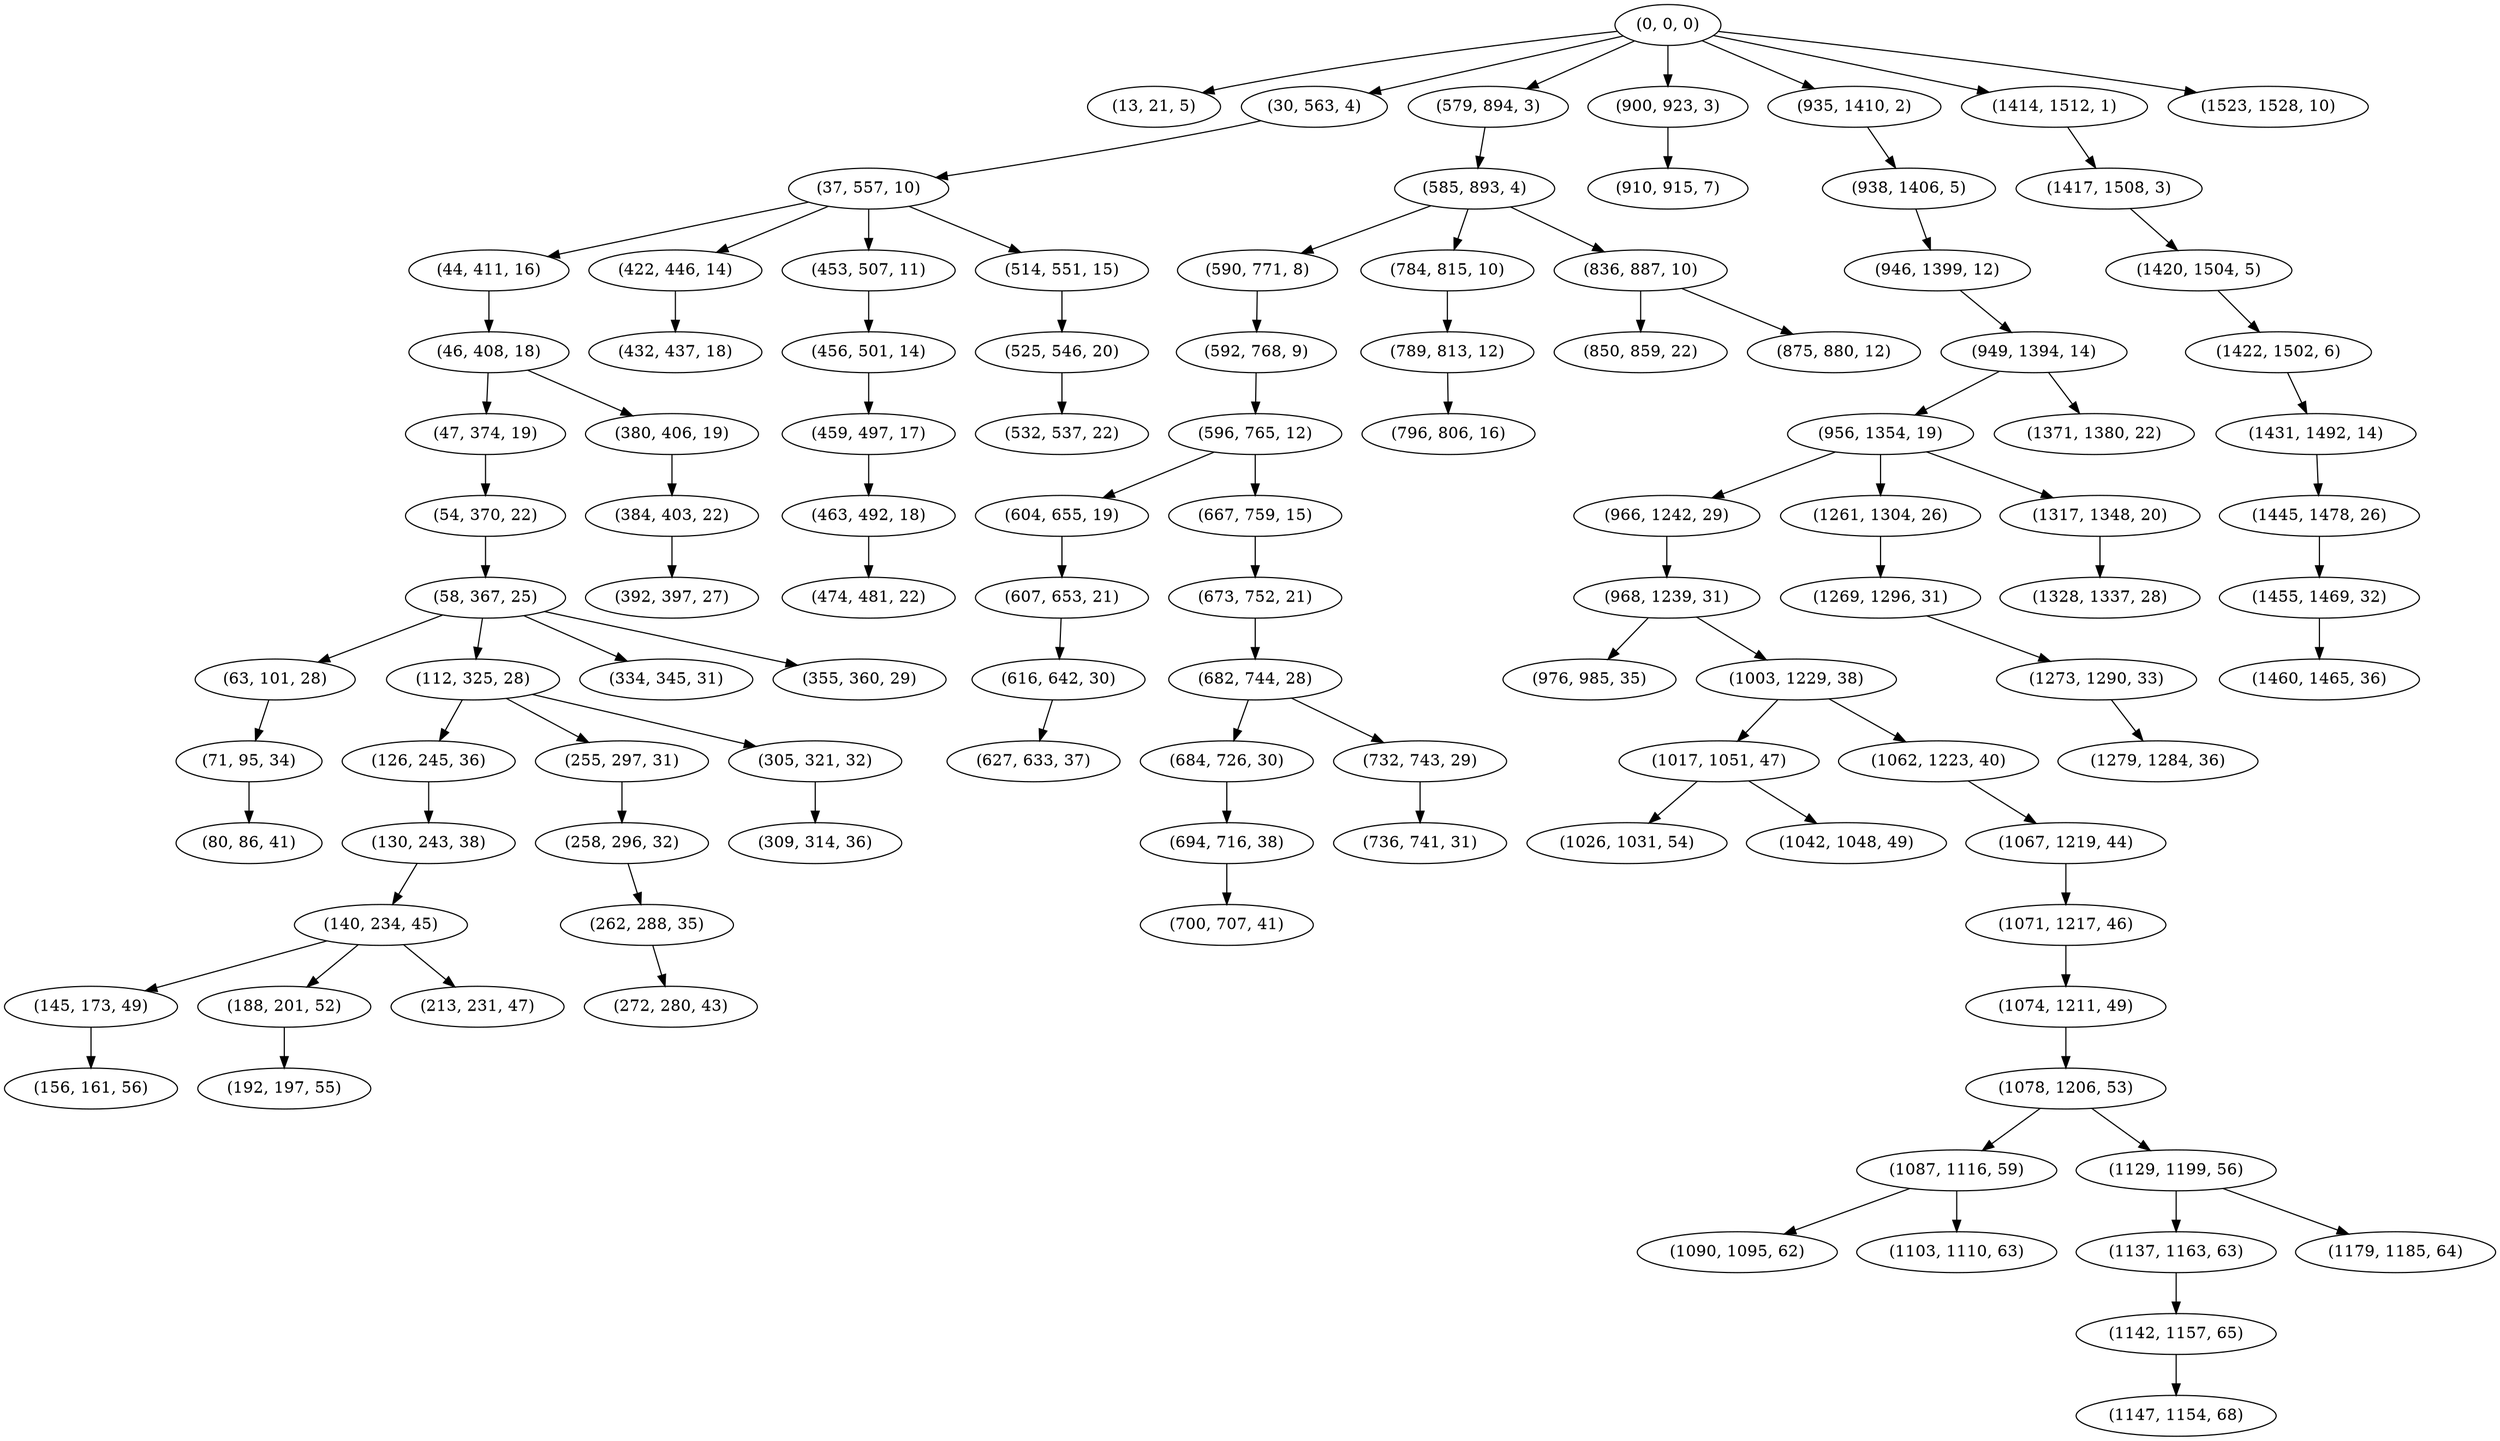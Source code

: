 digraph tree {
    "(0, 0, 0)";
    "(13, 21, 5)";
    "(30, 563, 4)";
    "(37, 557, 10)";
    "(44, 411, 16)";
    "(46, 408, 18)";
    "(47, 374, 19)";
    "(54, 370, 22)";
    "(58, 367, 25)";
    "(63, 101, 28)";
    "(71, 95, 34)";
    "(80, 86, 41)";
    "(112, 325, 28)";
    "(126, 245, 36)";
    "(130, 243, 38)";
    "(140, 234, 45)";
    "(145, 173, 49)";
    "(156, 161, 56)";
    "(188, 201, 52)";
    "(192, 197, 55)";
    "(213, 231, 47)";
    "(255, 297, 31)";
    "(258, 296, 32)";
    "(262, 288, 35)";
    "(272, 280, 43)";
    "(305, 321, 32)";
    "(309, 314, 36)";
    "(334, 345, 31)";
    "(355, 360, 29)";
    "(380, 406, 19)";
    "(384, 403, 22)";
    "(392, 397, 27)";
    "(422, 446, 14)";
    "(432, 437, 18)";
    "(453, 507, 11)";
    "(456, 501, 14)";
    "(459, 497, 17)";
    "(463, 492, 18)";
    "(474, 481, 22)";
    "(514, 551, 15)";
    "(525, 546, 20)";
    "(532, 537, 22)";
    "(579, 894, 3)";
    "(585, 893, 4)";
    "(590, 771, 8)";
    "(592, 768, 9)";
    "(596, 765, 12)";
    "(604, 655, 19)";
    "(607, 653, 21)";
    "(616, 642, 30)";
    "(627, 633, 37)";
    "(667, 759, 15)";
    "(673, 752, 21)";
    "(682, 744, 28)";
    "(684, 726, 30)";
    "(694, 716, 38)";
    "(700, 707, 41)";
    "(732, 743, 29)";
    "(736, 741, 31)";
    "(784, 815, 10)";
    "(789, 813, 12)";
    "(796, 806, 16)";
    "(836, 887, 10)";
    "(850, 859, 22)";
    "(875, 880, 12)";
    "(900, 923, 3)";
    "(910, 915, 7)";
    "(935, 1410, 2)";
    "(938, 1406, 5)";
    "(946, 1399, 12)";
    "(949, 1394, 14)";
    "(956, 1354, 19)";
    "(966, 1242, 29)";
    "(968, 1239, 31)";
    "(976, 985, 35)";
    "(1003, 1229, 38)";
    "(1017, 1051, 47)";
    "(1026, 1031, 54)";
    "(1042, 1048, 49)";
    "(1062, 1223, 40)";
    "(1067, 1219, 44)";
    "(1071, 1217, 46)";
    "(1074, 1211, 49)";
    "(1078, 1206, 53)";
    "(1087, 1116, 59)";
    "(1090, 1095, 62)";
    "(1103, 1110, 63)";
    "(1129, 1199, 56)";
    "(1137, 1163, 63)";
    "(1142, 1157, 65)";
    "(1147, 1154, 68)";
    "(1179, 1185, 64)";
    "(1261, 1304, 26)";
    "(1269, 1296, 31)";
    "(1273, 1290, 33)";
    "(1279, 1284, 36)";
    "(1317, 1348, 20)";
    "(1328, 1337, 28)";
    "(1371, 1380, 22)";
    "(1414, 1512, 1)";
    "(1417, 1508, 3)";
    "(1420, 1504, 5)";
    "(1422, 1502, 6)";
    "(1431, 1492, 14)";
    "(1445, 1478, 26)";
    "(1455, 1469, 32)";
    "(1460, 1465, 36)";
    "(1523, 1528, 10)";
    "(0, 0, 0)" -> "(13, 21, 5)";
    "(0, 0, 0)" -> "(30, 563, 4)";
    "(0, 0, 0)" -> "(579, 894, 3)";
    "(0, 0, 0)" -> "(900, 923, 3)";
    "(0, 0, 0)" -> "(935, 1410, 2)";
    "(0, 0, 0)" -> "(1414, 1512, 1)";
    "(0, 0, 0)" -> "(1523, 1528, 10)";
    "(30, 563, 4)" -> "(37, 557, 10)";
    "(37, 557, 10)" -> "(44, 411, 16)";
    "(37, 557, 10)" -> "(422, 446, 14)";
    "(37, 557, 10)" -> "(453, 507, 11)";
    "(37, 557, 10)" -> "(514, 551, 15)";
    "(44, 411, 16)" -> "(46, 408, 18)";
    "(46, 408, 18)" -> "(47, 374, 19)";
    "(46, 408, 18)" -> "(380, 406, 19)";
    "(47, 374, 19)" -> "(54, 370, 22)";
    "(54, 370, 22)" -> "(58, 367, 25)";
    "(58, 367, 25)" -> "(63, 101, 28)";
    "(58, 367, 25)" -> "(112, 325, 28)";
    "(58, 367, 25)" -> "(334, 345, 31)";
    "(58, 367, 25)" -> "(355, 360, 29)";
    "(63, 101, 28)" -> "(71, 95, 34)";
    "(71, 95, 34)" -> "(80, 86, 41)";
    "(112, 325, 28)" -> "(126, 245, 36)";
    "(112, 325, 28)" -> "(255, 297, 31)";
    "(112, 325, 28)" -> "(305, 321, 32)";
    "(126, 245, 36)" -> "(130, 243, 38)";
    "(130, 243, 38)" -> "(140, 234, 45)";
    "(140, 234, 45)" -> "(145, 173, 49)";
    "(140, 234, 45)" -> "(188, 201, 52)";
    "(140, 234, 45)" -> "(213, 231, 47)";
    "(145, 173, 49)" -> "(156, 161, 56)";
    "(188, 201, 52)" -> "(192, 197, 55)";
    "(255, 297, 31)" -> "(258, 296, 32)";
    "(258, 296, 32)" -> "(262, 288, 35)";
    "(262, 288, 35)" -> "(272, 280, 43)";
    "(305, 321, 32)" -> "(309, 314, 36)";
    "(380, 406, 19)" -> "(384, 403, 22)";
    "(384, 403, 22)" -> "(392, 397, 27)";
    "(422, 446, 14)" -> "(432, 437, 18)";
    "(453, 507, 11)" -> "(456, 501, 14)";
    "(456, 501, 14)" -> "(459, 497, 17)";
    "(459, 497, 17)" -> "(463, 492, 18)";
    "(463, 492, 18)" -> "(474, 481, 22)";
    "(514, 551, 15)" -> "(525, 546, 20)";
    "(525, 546, 20)" -> "(532, 537, 22)";
    "(579, 894, 3)" -> "(585, 893, 4)";
    "(585, 893, 4)" -> "(590, 771, 8)";
    "(585, 893, 4)" -> "(784, 815, 10)";
    "(585, 893, 4)" -> "(836, 887, 10)";
    "(590, 771, 8)" -> "(592, 768, 9)";
    "(592, 768, 9)" -> "(596, 765, 12)";
    "(596, 765, 12)" -> "(604, 655, 19)";
    "(596, 765, 12)" -> "(667, 759, 15)";
    "(604, 655, 19)" -> "(607, 653, 21)";
    "(607, 653, 21)" -> "(616, 642, 30)";
    "(616, 642, 30)" -> "(627, 633, 37)";
    "(667, 759, 15)" -> "(673, 752, 21)";
    "(673, 752, 21)" -> "(682, 744, 28)";
    "(682, 744, 28)" -> "(684, 726, 30)";
    "(682, 744, 28)" -> "(732, 743, 29)";
    "(684, 726, 30)" -> "(694, 716, 38)";
    "(694, 716, 38)" -> "(700, 707, 41)";
    "(732, 743, 29)" -> "(736, 741, 31)";
    "(784, 815, 10)" -> "(789, 813, 12)";
    "(789, 813, 12)" -> "(796, 806, 16)";
    "(836, 887, 10)" -> "(850, 859, 22)";
    "(836, 887, 10)" -> "(875, 880, 12)";
    "(900, 923, 3)" -> "(910, 915, 7)";
    "(935, 1410, 2)" -> "(938, 1406, 5)";
    "(938, 1406, 5)" -> "(946, 1399, 12)";
    "(946, 1399, 12)" -> "(949, 1394, 14)";
    "(949, 1394, 14)" -> "(956, 1354, 19)";
    "(949, 1394, 14)" -> "(1371, 1380, 22)";
    "(956, 1354, 19)" -> "(966, 1242, 29)";
    "(956, 1354, 19)" -> "(1261, 1304, 26)";
    "(956, 1354, 19)" -> "(1317, 1348, 20)";
    "(966, 1242, 29)" -> "(968, 1239, 31)";
    "(968, 1239, 31)" -> "(976, 985, 35)";
    "(968, 1239, 31)" -> "(1003, 1229, 38)";
    "(1003, 1229, 38)" -> "(1017, 1051, 47)";
    "(1003, 1229, 38)" -> "(1062, 1223, 40)";
    "(1017, 1051, 47)" -> "(1026, 1031, 54)";
    "(1017, 1051, 47)" -> "(1042, 1048, 49)";
    "(1062, 1223, 40)" -> "(1067, 1219, 44)";
    "(1067, 1219, 44)" -> "(1071, 1217, 46)";
    "(1071, 1217, 46)" -> "(1074, 1211, 49)";
    "(1074, 1211, 49)" -> "(1078, 1206, 53)";
    "(1078, 1206, 53)" -> "(1087, 1116, 59)";
    "(1078, 1206, 53)" -> "(1129, 1199, 56)";
    "(1087, 1116, 59)" -> "(1090, 1095, 62)";
    "(1087, 1116, 59)" -> "(1103, 1110, 63)";
    "(1129, 1199, 56)" -> "(1137, 1163, 63)";
    "(1129, 1199, 56)" -> "(1179, 1185, 64)";
    "(1137, 1163, 63)" -> "(1142, 1157, 65)";
    "(1142, 1157, 65)" -> "(1147, 1154, 68)";
    "(1261, 1304, 26)" -> "(1269, 1296, 31)";
    "(1269, 1296, 31)" -> "(1273, 1290, 33)";
    "(1273, 1290, 33)" -> "(1279, 1284, 36)";
    "(1317, 1348, 20)" -> "(1328, 1337, 28)";
    "(1414, 1512, 1)" -> "(1417, 1508, 3)";
    "(1417, 1508, 3)" -> "(1420, 1504, 5)";
    "(1420, 1504, 5)" -> "(1422, 1502, 6)";
    "(1422, 1502, 6)" -> "(1431, 1492, 14)";
    "(1431, 1492, 14)" -> "(1445, 1478, 26)";
    "(1445, 1478, 26)" -> "(1455, 1469, 32)";
    "(1455, 1469, 32)" -> "(1460, 1465, 36)";
}
